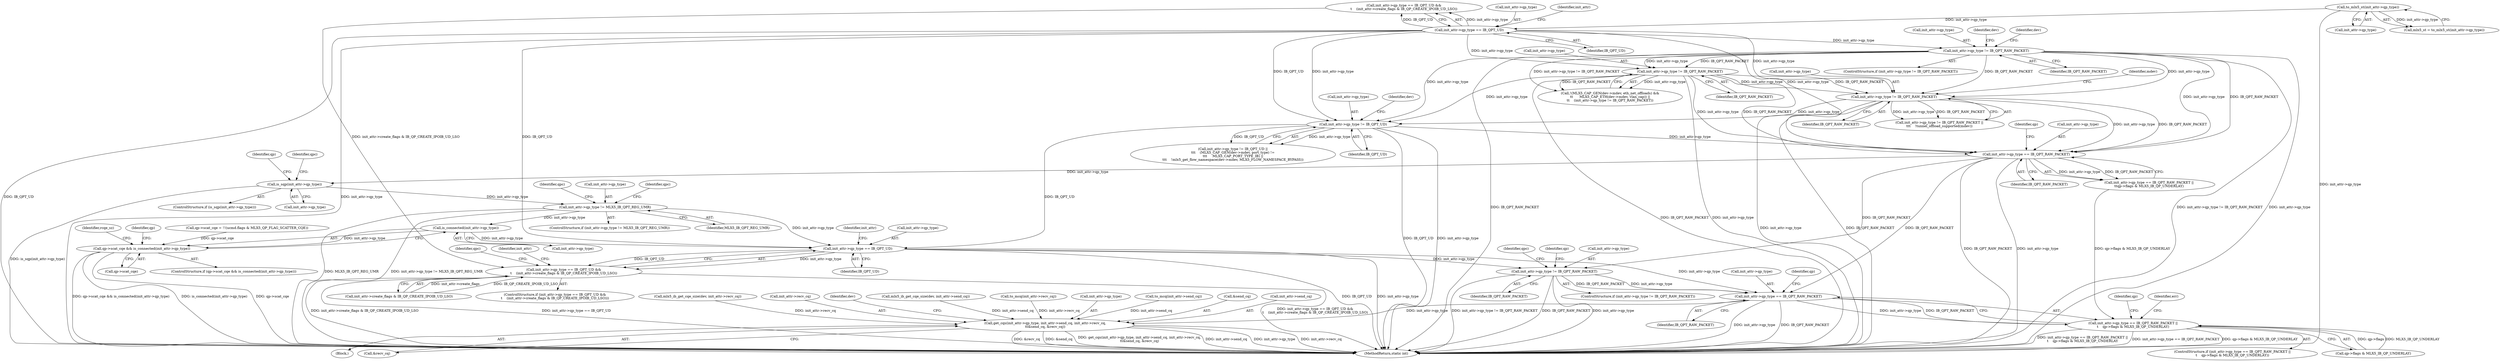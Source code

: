 digraph "0_linux_0625b4ba1a5d4703c7fb01c497bd6c156908af00@API" {
"1000858" [label="(Call,is_connected(init_attr->qp_type))"];
"1000776" [label="(Call,init_attr->qp_type != MLX5_IB_QPT_REG_UMR)"];
"1000748" [label="(Call,is_sqp(init_attr->qp_type))"];
"1000546" [label="(Call,init_attr->qp_type == IB_QPT_RAW_PACKET)"];
"1000311" [label="(Call,init_attr->qp_type != IB_QPT_RAW_PACKET)"];
"1000281" [label="(Call,init_attr->qp_type == IB_QPT_UD)"];
"1000165" [label="(Call,to_mlx5_st(init_attr->qp_type))"];
"1000495" [label="(Call,init_attr->qp_type != IB_QPT_UD)"];
"1000466" [label="(Call,init_attr->qp_type != IB_QPT_RAW_PACKET)"];
"1000381" [label="(Call,init_attr->qp_type != IB_QPT_RAW_PACKET)"];
"1000854" [label="(Call,qp->scat_cqe && is_connected(init_attr->qp_type))"];
"1001187" [label="(Call,init_attr->qp_type == IB_QPT_UD)"];
"1001186" [label="(Call,init_attr->qp_type == IB_QPT_UD &&\n\t    (init_attr->create_flags & IB_QP_CREATE_IPOIB_UD_LSO))"];
"1001233" [label="(Call,init_attr->qp_type != IB_QPT_RAW_PACKET)"];
"1001263" [label="(Call,init_attr->qp_type == IB_QPT_RAW_PACKET)"];
"1001262" [label="(Call,init_attr->qp_type == IB_QPT_RAW_PACKET ||\n\t    qp->flags & MLX5_IB_QP_UNDERLAY)"];
"1001336" [label="(Call,get_cqs(init_attr->qp_type, init_attr->send_cq, init_attr->recv_cq,\n\t\t&send_cq, &recv_cq))"];
"1001185" [label="(ControlStructure,if (init_attr->qp_type == IB_QPT_UD &&\n\t    (init_attr->create_flags & IB_QP_CREATE_IPOIB_UD_LSO)))"];
"1000470" [label="(Identifier,IB_QPT_RAW_PACKET)"];
"1000777" [label="(Call,init_attr->qp_type)"];
"1001194" [label="(Identifier,init_attr)"];
"1000775" [label="(ControlStructure,if (init_attr->qp_type != MLX5_IB_QPT_REG_UMR))"];
"1000466" [label="(Call,init_attr->qp_type != IB_QPT_RAW_PACKET)"];
"1000866" [label="(Identifier,rcqe_sz)"];
"1000315" [label="(Identifier,IB_QPT_RAW_PACKET)"];
"1001199" [label="(Identifier,qpc)"];
"1000495" [label="(Call,init_attr->qp_type != IB_QPT_UD)"];
"1000545" [label="(Call,init_attr->qp_type == IB_QPT_RAW_PACKET ||\n\t\tqp->flags & MLX5_IB_QP_UNDERLAY)"];
"1001262" [label="(Call,init_attr->qp_type == IB_QPT_RAW_PACKET ||\n\t    qp->flags & MLX5_IB_QP_UNDERLAY)"];
"1001428" [label="(MethodReturn,static int)"];
"1000312" [label="(Call,init_attr->qp_type)"];
"1001264" [label="(Call,init_attr->qp_type)"];
"1000553" [label="(Identifier,qp)"];
"1000473" [label="(Identifier,mdev)"];
"1000385" [label="(Identifier,IB_QPT_RAW_PACKET)"];
"1000285" [label="(Identifier,IB_QPT_UD)"];
"1000282" [label="(Call,init_attr->qp_type)"];
"1000867" [label="(Call,mlx5_ib_get_cqe_size(dev, init_attr->recv_cq))"];
"1000858" [label="(Call,is_connected(init_attr->qp_type))"];
"1001248" [label="(Identifier,qp)"];
"1001187" [label="(Call,init_attr->qp_type == IB_QPT_UD)"];
"1000465" [label="(Call,init_attr->qp_type != IB_QPT_RAW_PACKET ||\n\t\t\t    !tunnel_offload_supported(mdev))"];
"1001232" [label="(ControlStructure,if (init_attr->qp_type != IB_QPT_RAW_PACKET))"];
"1000311" [label="(Call,init_attr->qp_type != IB_QPT_RAW_PACKET)"];
"1000754" [label="(Identifier,qp)"];
"1000550" [label="(Identifier,IB_QPT_RAW_PACKET)"];
"1000776" [label="(Call,init_attr->qp_type != MLX5_IB_QPT_REG_UMR)"];
"1000165" [label="(Call,to_mlx5_st(init_attr->qp_type))"];
"1001188" [label="(Call,init_attr->qp_type)"];
"1000853" [label="(ControlStructure,if (qp->scat_cqe && is_connected(init_attr->qp_type)))"];
"1000499" [label="(Identifier,IB_QPT_UD)"];
"1001234" [label="(Call,init_attr->qp_type)"];
"1001192" [label="(Call,init_attr->create_flags & IB_QP_CREATE_IPOIB_UD_LSO)"];
"1001348" [label="(Call,&recv_cq)"];
"1000782" [label="(Identifier,qpc)"];
"1001343" [label="(Call,init_attr->recv_cq)"];
"1000855" [label="(Call,qp->scat_cqe)"];
"1000467" [label="(Call,init_attr->qp_type)"];
"1000747" [label="(ControlStructure,if (is_sqp(init_attr->qp_type)))"];
"1000382" [label="(Call,init_attr->qp_type)"];
"1000368" [label="(Call,!(MLX5_CAP_GEN(dev->mdev, eth_net_offloads) &&\n\t\t      MLX5_CAP_ETH(dev->mdev, vlan_cap)) ||\n\t\t    (init_attr->qp_type != IB_QPT_RAW_PACKET))"];
"1000919" [label="(Identifier,qp)"];
"1001336" [label="(Call,get_cqs(init_attr->qp_type, init_attr->send_cq, init_attr->recv_cq,\n\t\t&send_cq, &recv_cq))"];
"1000310" [label="(ControlStructure,if (init_attr->qp_type != IB_QPT_RAW_PACKET))"];
"1000859" [label="(Call,init_attr->qp_type)"];
"1000547" [label="(Call,init_attr->qp_type)"];
"1000748" [label="(Call,is_sqp(init_attr->qp_type))"];
"1001353" [label="(Identifier,dev)"];
"1000874" [label="(Call,mlx5_ib_get_cqe_size(dev, init_attr->send_cq))"];
"1001279" [label="(Identifier,qp)"];
"1001186" [label="(Call,init_attr->qp_type == IB_QPT_UD &&\n\t    (init_attr->create_flags & IB_QP_CREATE_IPOIB_UD_LSO))"];
"1000288" [label="(Identifier,init_attr)"];
"1001304" [label="(Identifier,err)"];
"1000446" [label="(Call,qp->scat_cqe = !!(ucmd.flags & MLX5_QP_FLAG_SCATTER_CQE))"];
"1000166" [label="(Call,init_attr->qp_type)"];
"1000504" [label="(Identifier,dev)"];
"1000494" [label="(Call,init_attr->qp_type != IB_QPT_UD ||\n\t\t\t    (MLX5_CAP_GEN(dev->mdev, port_type) !=\n\t\t\t     MLX5_CAP_PORT_TYPE_IB) ||\n\t\t\t    !mlx5_get_flow_namespace(dev->mdev, MLX5_FLOW_NAMESPACE_BYPASS))"];
"1000749" [label="(Call,init_attr->qp_type)"];
"1001159" [label="(Call,to_mcq(init_attr->recv_cq))"];
"1001337" [label="(Call,init_attr->qp_type)"];
"1001261" [label="(ControlStructure,if (init_attr->qp_type == IB_QPT_RAW_PACKET ||\n\t    qp->flags & MLX5_IB_QP_UNDERLAY))"];
"1000381" [label="(Call,init_attr->qp_type != IB_QPT_RAW_PACKET)"];
"1001267" [label="(Identifier,IB_QPT_RAW_PACKET)"];
"1000328" [label="(Identifier,dev)"];
"1000780" [label="(Identifier,MLX5_IB_QPT_REG_UMR)"];
"1000854" [label="(Call,qp->scat_cqe && is_connected(init_attr->qp_type))"];
"1001143" [label="(Call,to_mcq(init_attr->send_cq))"];
"1000163" [label="(Call,mlx5_st = to_mlx5_st(init_attr->qp_type))"];
"1000281" [label="(Call,init_attr->qp_type == IB_QPT_UD)"];
"1001237" [label="(Identifier,IB_QPT_RAW_PACKET)"];
"1000796" [label="(Identifier,qpc)"];
"1000318" [label="(Identifier,dev)"];
"1000496" [label="(Call,init_attr->qp_type)"];
"1001346" [label="(Call,&send_cq)"];
"1001263" [label="(Call,init_attr->qp_type == IB_QPT_RAW_PACKET)"];
"1000280" [label="(Call,init_attr->qp_type == IB_QPT_UD &&\n\t    (init_attr->create_flags & IB_QP_CREATE_IPOIB_UD_LSO))"];
"1000546" [label="(Call,init_attr->qp_type == IB_QPT_RAW_PACKET)"];
"1001233" [label="(Call,init_attr->qp_type != IB_QPT_RAW_PACKET)"];
"1001191" [label="(Identifier,IB_QPT_UD)"];
"1000760" [label="(Identifier,qpc)"];
"1001268" [label="(Call,qp->flags & MLX5_IB_QP_UNDERLAY)"];
"1001211" [label="(Identifier,init_attr)"];
"1001340" [label="(Call,init_attr->send_cq)"];
"1000111" [label="(Block,)"];
"1001270" [label="(Identifier,qp)"];
"1001240" [label="(Identifier,qpc)"];
"1000858" -> "1000854"  [label="AST: "];
"1000858" -> "1000859"  [label="CFG: "];
"1000859" -> "1000858"  [label="AST: "];
"1000854" -> "1000858"  [label="CFG: "];
"1000858" -> "1000854"  [label="DDG: init_attr->qp_type"];
"1000776" -> "1000858"  [label="DDG: init_attr->qp_type"];
"1000858" -> "1001187"  [label="DDG: init_attr->qp_type"];
"1000776" -> "1000775"  [label="AST: "];
"1000776" -> "1000780"  [label="CFG: "];
"1000777" -> "1000776"  [label="AST: "];
"1000780" -> "1000776"  [label="AST: "];
"1000782" -> "1000776"  [label="CFG: "];
"1000796" -> "1000776"  [label="CFG: "];
"1000776" -> "1001428"  [label="DDG: MLX5_IB_QPT_REG_UMR"];
"1000776" -> "1001428"  [label="DDG: init_attr->qp_type != MLX5_IB_QPT_REG_UMR"];
"1000748" -> "1000776"  [label="DDG: init_attr->qp_type"];
"1000776" -> "1001187"  [label="DDG: init_attr->qp_type"];
"1000748" -> "1000747"  [label="AST: "];
"1000748" -> "1000749"  [label="CFG: "];
"1000749" -> "1000748"  [label="AST: "];
"1000754" -> "1000748"  [label="CFG: "];
"1000760" -> "1000748"  [label="CFG: "];
"1000748" -> "1001428"  [label="DDG: is_sqp(init_attr->qp_type)"];
"1000546" -> "1000748"  [label="DDG: init_attr->qp_type"];
"1000546" -> "1000545"  [label="AST: "];
"1000546" -> "1000550"  [label="CFG: "];
"1000547" -> "1000546"  [label="AST: "];
"1000550" -> "1000546"  [label="AST: "];
"1000553" -> "1000546"  [label="CFG: "];
"1000545" -> "1000546"  [label="CFG: "];
"1000546" -> "1001428"  [label="DDG: IB_QPT_RAW_PACKET"];
"1000546" -> "1001428"  [label="DDG: init_attr->qp_type"];
"1000546" -> "1000545"  [label="DDG: init_attr->qp_type"];
"1000546" -> "1000545"  [label="DDG: IB_QPT_RAW_PACKET"];
"1000311" -> "1000546"  [label="DDG: init_attr->qp_type"];
"1000311" -> "1000546"  [label="DDG: IB_QPT_RAW_PACKET"];
"1000281" -> "1000546"  [label="DDG: init_attr->qp_type"];
"1000495" -> "1000546"  [label="DDG: init_attr->qp_type"];
"1000466" -> "1000546"  [label="DDG: init_attr->qp_type"];
"1000466" -> "1000546"  [label="DDG: IB_QPT_RAW_PACKET"];
"1000381" -> "1000546"  [label="DDG: init_attr->qp_type"];
"1000381" -> "1000546"  [label="DDG: IB_QPT_RAW_PACKET"];
"1000546" -> "1001233"  [label="DDG: IB_QPT_RAW_PACKET"];
"1000546" -> "1001263"  [label="DDG: IB_QPT_RAW_PACKET"];
"1000311" -> "1000310"  [label="AST: "];
"1000311" -> "1000315"  [label="CFG: "];
"1000312" -> "1000311"  [label="AST: "];
"1000315" -> "1000311"  [label="AST: "];
"1000318" -> "1000311"  [label="CFG: "];
"1000328" -> "1000311"  [label="CFG: "];
"1000311" -> "1001428"  [label="DDG: init_attr->qp_type"];
"1000311" -> "1001428"  [label="DDG: IB_QPT_RAW_PACKET"];
"1000311" -> "1001428"  [label="DDG: init_attr->qp_type != IB_QPT_RAW_PACKET"];
"1000281" -> "1000311"  [label="DDG: init_attr->qp_type"];
"1000311" -> "1000368"  [label="DDG: init_attr->qp_type != IB_QPT_RAW_PACKET"];
"1000311" -> "1000381"  [label="DDG: init_attr->qp_type"];
"1000311" -> "1000381"  [label="DDG: IB_QPT_RAW_PACKET"];
"1000311" -> "1000466"  [label="DDG: init_attr->qp_type"];
"1000311" -> "1000466"  [label="DDG: IB_QPT_RAW_PACKET"];
"1000311" -> "1000495"  [label="DDG: init_attr->qp_type"];
"1000281" -> "1000280"  [label="AST: "];
"1000281" -> "1000285"  [label="CFG: "];
"1000282" -> "1000281"  [label="AST: "];
"1000285" -> "1000281"  [label="AST: "];
"1000288" -> "1000281"  [label="CFG: "];
"1000280" -> "1000281"  [label="CFG: "];
"1000281" -> "1001428"  [label="DDG: IB_QPT_UD"];
"1000281" -> "1001428"  [label="DDG: init_attr->qp_type"];
"1000281" -> "1000280"  [label="DDG: init_attr->qp_type"];
"1000281" -> "1000280"  [label="DDG: IB_QPT_UD"];
"1000165" -> "1000281"  [label="DDG: init_attr->qp_type"];
"1000281" -> "1000381"  [label="DDG: init_attr->qp_type"];
"1000281" -> "1000466"  [label="DDG: init_attr->qp_type"];
"1000281" -> "1000495"  [label="DDG: init_attr->qp_type"];
"1000281" -> "1000495"  [label="DDG: IB_QPT_UD"];
"1000281" -> "1001187"  [label="DDG: IB_QPT_UD"];
"1000165" -> "1000163"  [label="AST: "];
"1000165" -> "1000166"  [label="CFG: "];
"1000166" -> "1000165"  [label="AST: "];
"1000163" -> "1000165"  [label="CFG: "];
"1000165" -> "1001428"  [label="DDG: init_attr->qp_type"];
"1000165" -> "1000163"  [label="DDG: init_attr->qp_type"];
"1000495" -> "1000494"  [label="AST: "];
"1000495" -> "1000499"  [label="CFG: "];
"1000496" -> "1000495"  [label="AST: "];
"1000499" -> "1000495"  [label="AST: "];
"1000504" -> "1000495"  [label="CFG: "];
"1000494" -> "1000495"  [label="CFG: "];
"1000495" -> "1001428"  [label="DDG: init_attr->qp_type"];
"1000495" -> "1001428"  [label="DDG: IB_QPT_UD"];
"1000495" -> "1000494"  [label="DDG: init_attr->qp_type"];
"1000495" -> "1000494"  [label="DDG: IB_QPT_UD"];
"1000466" -> "1000495"  [label="DDG: init_attr->qp_type"];
"1000381" -> "1000495"  [label="DDG: init_attr->qp_type"];
"1000495" -> "1001187"  [label="DDG: IB_QPT_UD"];
"1000466" -> "1000465"  [label="AST: "];
"1000466" -> "1000470"  [label="CFG: "];
"1000467" -> "1000466"  [label="AST: "];
"1000470" -> "1000466"  [label="AST: "];
"1000473" -> "1000466"  [label="CFG: "];
"1000465" -> "1000466"  [label="CFG: "];
"1000466" -> "1001428"  [label="DDG: init_attr->qp_type"];
"1000466" -> "1001428"  [label="DDG: IB_QPT_RAW_PACKET"];
"1000466" -> "1000465"  [label="DDG: init_attr->qp_type"];
"1000466" -> "1000465"  [label="DDG: IB_QPT_RAW_PACKET"];
"1000381" -> "1000466"  [label="DDG: init_attr->qp_type"];
"1000381" -> "1000466"  [label="DDG: IB_QPT_RAW_PACKET"];
"1000381" -> "1000368"  [label="AST: "];
"1000381" -> "1000385"  [label="CFG: "];
"1000382" -> "1000381"  [label="AST: "];
"1000385" -> "1000381"  [label="AST: "];
"1000368" -> "1000381"  [label="CFG: "];
"1000381" -> "1001428"  [label="DDG: init_attr->qp_type"];
"1000381" -> "1001428"  [label="DDG: IB_QPT_RAW_PACKET"];
"1000381" -> "1000368"  [label="DDG: init_attr->qp_type"];
"1000381" -> "1000368"  [label="DDG: IB_QPT_RAW_PACKET"];
"1000854" -> "1000853"  [label="AST: "];
"1000854" -> "1000855"  [label="CFG: "];
"1000855" -> "1000854"  [label="AST: "];
"1000866" -> "1000854"  [label="CFG: "];
"1000919" -> "1000854"  [label="CFG: "];
"1000854" -> "1001428"  [label="DDG: is_connected(init_attr->qp_type)"];
"1000854" -> "1001428"  [label="DDG: qp->scat_cqe"];
"1000854" -> "1001428"  [label="DDG: qp->scat_cqe && is_connected(init_attr->qp_type)"];
"1000446" -> "1000854"  [label="DDG: qp->scat_cqe"];
"1001187" -> "1001186"  [label="AST: "];
"1001187" -> "1001191"  [label="CFG: "];
"1001188" -> "1001187"  [label="AST: "];
"1001191" -> "1001187"  [label="AST: "];
"1001194" -> "1001187"  [label="CFG: "];
"1001186" -> "1001187"  [label="CFG: "];
"1001187" -> "1001428"  [label="DDG: init_attr->qp_type"];
"1001187" -> "1001428"  [label="DDG: IB_QPT_UD"];
"1001187" -> "1001186"  [label="DDG: init_attr->qp_type"];
"1001187" -> "1001186"  [label="DDG: IB_QPT_UD"];
"1001187" -> "1001233"  [label="DDG: init_attr->qp_type"];
"1001187" -> "1001263"  [label="DDG: init_attr->qp_type"];
"1001186" -> "1001185"  [label="AST: "];
"1001186" -> "1001192"  [label="CFG: "];
"1001192" -> "1001186"  [label="AST: "];
"1001199" -> "1001186"  [label="CFG: "];
"1001211" -> "1001186"  [label="CFG: "];
"1001186" -> "1001428"  [label="DDG: init_attr->qp_type == IB_QPT_UD &&\n\t    (init_attr->create_flags & IB_QP_CREATE_IPOIB_UD_LSO)"];
"1001186" -> "1001428"  [label="DDG: init_attr->create_flags & IB_QP_CREATE_IPOIB_UD_LSO"];
"1001186" -> "1001428"  [label="DDG: init_attr->qp_type == IB_QPT_UD"];
"1000280" -> "1001186"  [label="DDG: init_attr->create_flags & IB_QP_CREATE_IPOIB_UD_LSO"];
"1001192" -> "1001186"  [label="DDG: init_attr->create_flags"];
"1001192" -> "1001186"  [label="DDG: IB_QP_CREATE_IPOIB_UD_LSO"];
"1001233" -> "1001232"  [label="AST: "];
"1001233" -> "1001237"  [label="CFG: "];
"1001234" -> "1001233"  [label="AST: "];
"1001237" -> "1001233"  [label="AST: "];
"1001240" -> "1001233"  [label="CFG: "];
"1001248" -> "1001233"  [label="CFG: "];
"1001233" -> "1001428"  [label="DDG: init_attr->qp_type != IB_QPT_RAW_PACKET"];
"1001233" -> "1001428"  [label="DDG: IB_QPT_RAW_PACKET"];
"1001233" -> "1001428"  [label="DDG: init_attr->qp_type"];
"1001233" -> "1001263"  [label="DDG: init_attr->qp_type"];
"1001233" -> "1001263"  [label="DDG: IB_QPT_RAW_PACKET"];
"1001263" -> "1001262"  [label="AST: "];
"1001263" -> "1001267"  [label="CFG: "];
"1001264" -> "1001263"  [label="AST: "];
"1001267" -> "1001263"  [label="AST: "];
"1001270" -> "1001263"  [label="CFG: "];
"1001262" -> "1001263"  [label="CFG: "];
"1001263" -> "1001428"  [label="DDG: IB_QPT_RAW_PACKET"];
"1001263" -> "1001428"  [label="DDG: init_attr->qp_type"];
"1001263" -> "1001262"  [label="DDG: init_attr->qp_type"];
"1001263" -> "1001262"  [label="DDG: IB_QPT_RAW_PACKET"];
"1001263" -> "1001336"  [label="DDG: init_attr->qp_type"];
"1001262" -> "1001261"  [label="AST: "];
"1001262" -> "1001268"  [label="CFG: "];
"1001268" -> "1001262"  [label="AST: "];
"1001279" -> "1001262"  [label="CFG: "];
"1001304" -> "1001262"  [label="CFG: "];
"1001262" -> "1001428"  [label="DDG: qp->flags & MLX5_IB_QP_UNDERLAY"];
"1001262" -> "1001428"  [label="DDG: init_attr->qp_type == IB_QPT_RAW_PACKET ||\n\t    qp->flags & MLX5_IB_QP_UNDERLAY"];
"1001262" -> "1001428"  [label="DDG: init_attr->qp_type == IB_QPT_RAW_PACKET"];
"1000545" -> "1001262"  [label="DDG: qp->flags & MLX5_IB_QP_UNDERLAY"];
"1001268" -> "1001262"  [label="DDG: qp->flags"];
"1001268" -> "1001262"  [label="DDG: MLX5_IB_QP_UNDERLAY"];
"1001336" -> "1000111"  [label="AST: "];
"1001336" -> "1001348"  [label="CFG: "];
"1001337" -> "1001336"  [label="AST: "];
"1001340" -> "1001336"  [label="AST: "];
"1001343" -> "1001336"  [label="AST: "];
"1001346" -> "1001336"  [label="AST: "];
"1001348" -> "1001336"  [label="AST: "];
"1001353" -> "1001336"  [label="CFG: "];
"1001336" -> "1001428"  [label="DDG: init_attr->qp_type"];
"1001336" -> "1001428"  [label="DDG: init_attr->recv_cq"];
"1001336" -> "1001428"  [label="DDG: &recv_cq"];
"1001336" -> "1001428"  [label="DDG: &send_cq"];
"1001336" -> "1001428"  [label="DDG: get_cqs(init_attr->qp_type, init_attr->send_cq, init_attr->recv_cq,\n\t\t&send_cq, &recv_cq)"];
"1001336" -> "1001428"  [label="DDG: init_attr->send_cq"];
"1000874" -> "1001336"  [label="DDG: init_attr->send_cq"];
"1001143" -> "1001336"  [label="DDG: init_attr->send_cq"];
"1001159" -> "1001336"  [label="DDG: init_attr->recv_cq"];
"1000867" -> "1001336"  [label="DDG: init_attr->recv_cq"];
}
